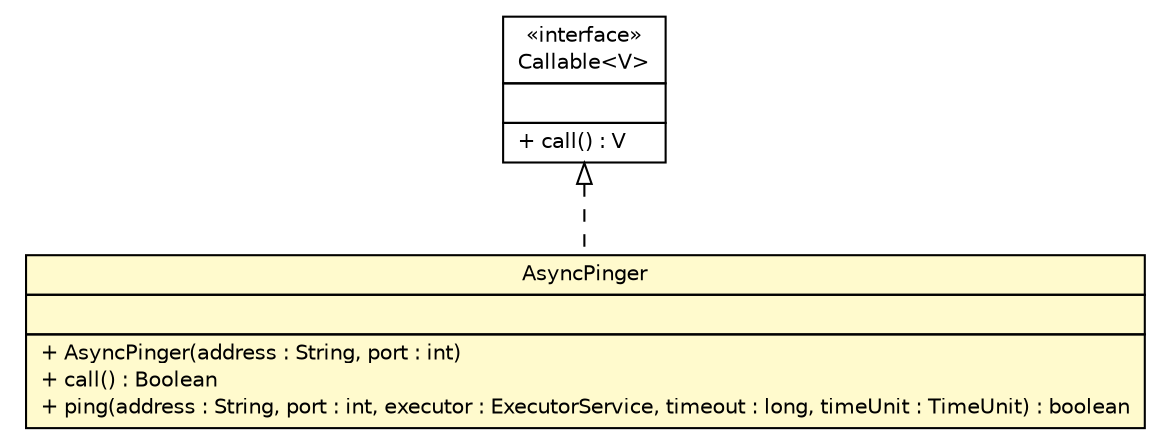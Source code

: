 #!/usr/local/bin/dot
#
# Class diagram 
# Generated by UMLGraph version R5_6 (http://www.umlgraph.org/)
#

digraph G {
	edge [fontname="Helvetica",fontsize=10,labelfontname="Helvetica",labelfontsize=10];
	node [fontname="Helvetica",fontsize=10,shape=plaintext];
	nodesep=0.25;
	ranksep=0.5;
	// sorcer.util.io.AsyncPinger
	c116215 [label=<<table title="sorcer.util.io.AsyncPinger" border="0" cellborder="1" cellspacing="0" cellpadding="2" port="p" bgcolor="lemonChiffon" href="./AsyncPinger.html">
		<tr><td><table border="0" cellspacing="0" cellpadding="1">
<tr><td align="center" balign="center"> AsyncPinger </td></tr>
		</table></td></tr>
		<tr><td><table border="0" cellspacing="0" cellpadding="1">
<tr><td align="left" balign="left">  </td></tr>
		</table></td></tr>
		<tr><td><table border="0" cellspacing="0" cellpadding="1">
<tr><td align="left" balign="left"> + AsyncPinger(address : String, port : int) </td></tr>
<tr><td align="left" balign="left"> + call() : Boolean </td></tr>
<tr><td align="left" balign="left"> + ping(address : String, port : int, executor : ExecutorService, timeout : long, timeUnit : TimeUnit) : boolean </td></tr>
		</table></td></tr>
		</table>>, URL="./AsyncPinger.html", fontname="Helvetica", fontcolor="black", fontsize=10.0];
	//sorcer.util.io.AsyncPinger implements java.util.concurrent.Callable<V>
	c116848:p -> c116215:p [dir=back,arrowtail=empty,style=dashed];
	// java.util.concurrent.Callable<V>
	c116848 [label=<<table title="java.util.concurrent.Callable" border="0" cellborder="1" cellspacing="0" cellpadding="2" port="p" href="http://docs.oracle.com/javase/7/docs/api/java/util/concurrent/Callable.html">
		<tr><td><table border="0" cellspacing="0" cellpadding="1">
<tr><td align="center" balign="center"> &#171;interface&#187; </td></tr>
<tr><td align="center" balign="center"> Callable&lt;V&gt; </td></tr>
		</table></td></tr>
		<tr><td><table border="0" cellspacing="0" cellpadding="1">
<tr><td align="left" balign="left">  </td></tr>
		</table></td></tr>
		<tr><td><table border="0" cellspacing="0" cellpadding="1">
<tr><td align="left" balign="left"> + call() : V </td></tr>
		</table></td></tr>
		</table>>, URL="http://docs.oracle.com/javase/7/docs/api/java/util/concurrent/Callable.html", fontname="Helvetica", fontcolor="black", fontsize=10.0];
}

